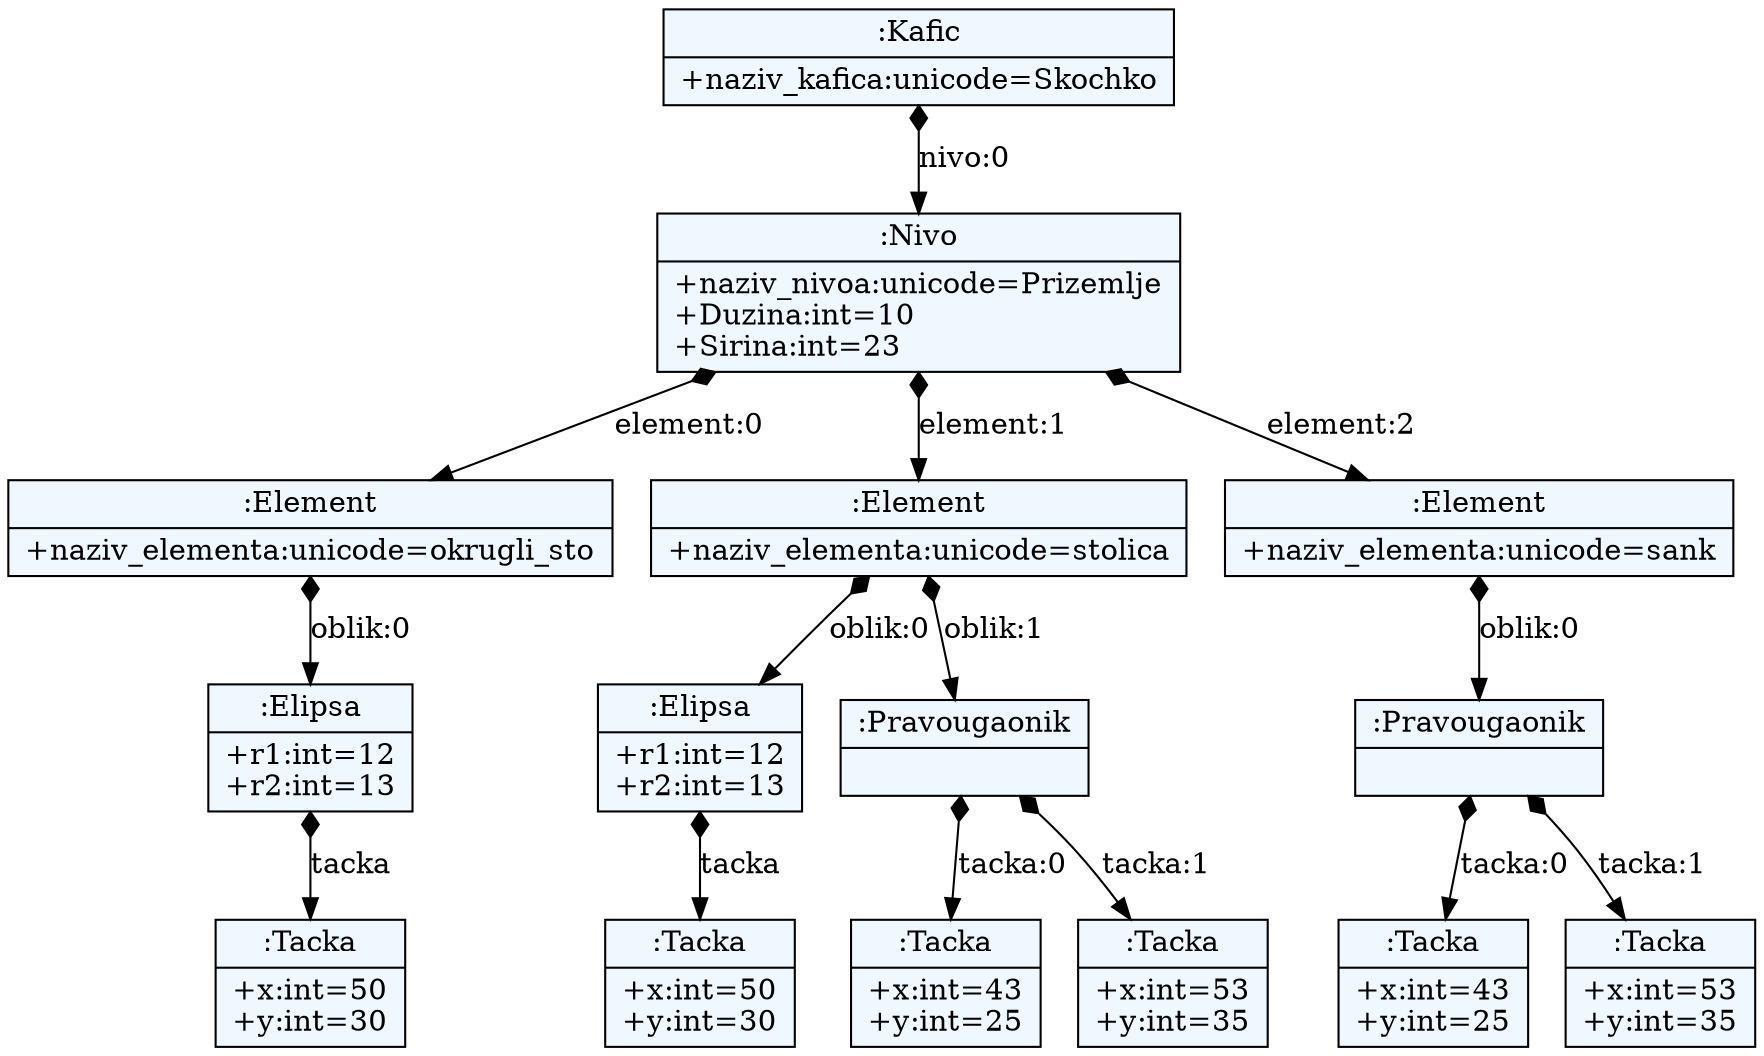 
    digraph xtext {
    fontname = "Bitstream Vera Sans"
    fontsize = 8
    node[
        shape=record,
        style=filled,
        fillcolor=aliceblue
    ]
    edge[dir=black,arrowtail=empty]


51884552 -> 52816472 [label="nivo:0" arrowtail=diamond dir=both]
52816472 -> 52816752 [label="element:0" arrowtail=diamond dir=both]
52816752 -> 52817368 [label="oblik:0" arrowtail=diamond dir=both]
52817368 -> 52817480 [label="tacka" arrowtail=diamond dir=both]
52817480[label="{:Tacka|+x:int=50\l+y:int=30\l}"]
52817368[label="{:Elipsa|+r1:int=12\l+r2:int=13\l}"]
52816752[label="{:Element|+naziv_elementa:unicode=okrugli_sto\l}"]
52816472 -> 52816808 [label="element:1" arrowtail=diamond dir=both]
52816808 -> 52817536 [label="oblik:0" arrowtail=diamond dir=both]
52817536 -> 52817648 [label="tacka" arrowtail=diamond dir=both]
52817648[label="{:Tacka|+x:int=50\l+y:int=30\l}"]
52817536[label="{:Elipsa|+r1:int=12\l+r2:int=13\l}"]
52816808 -> 52817592 [label="oblik:1" arrowtail=diamond dir=both]
52817592 -> 52817816 [label="tacka:0" arrowtail=diamond dir=both]
52817816[label="{:Tacka|+x:int=43\l+y:int=25\l}"]
52817592 -> 52817872 [label="tacka:1" arrowtail=diamond dir=both]
52817872[label="{:Tacka|+x:int=53\l+y:int=35\l}"]
52817592[label="{:Pravougaonik|}"]
52816808[label="{:Element|+naziv_elementa:unicode=stolica\l}"]
52816472 -> 52817256 [label="element:2" arrowtail=diamond dir=both]
52817256 -> 52817760 [label="oblik:0" arrowtail=diamond dir=both]
52817760 -> 52822200 [label="tacka:0" arrowtail=diamond dir=both]
52822200[label="{:Tacka|+x:int=43\l+y:int=25\l}"]
52817760 -> 52822256 [label="tacka:1" arrowtail=diamond dir=both]
52822256[label="{:Tacka|+x:int=53\l+y:int=35\l}"]
52817760[label="{:Pravougaonik|}"]
52817256[label="{:Element|+naziv_elementa:unicode=sank\l}"]
52816472[label="{:Nivo|+naziv_nivoa:unicode=Prizemlje\l+Duzina:int=10\l+Sirina:int=23\l}"]
51884552[label="{:Kafic|+naziv_kafica:unicode=Skochko\l}"]

}
